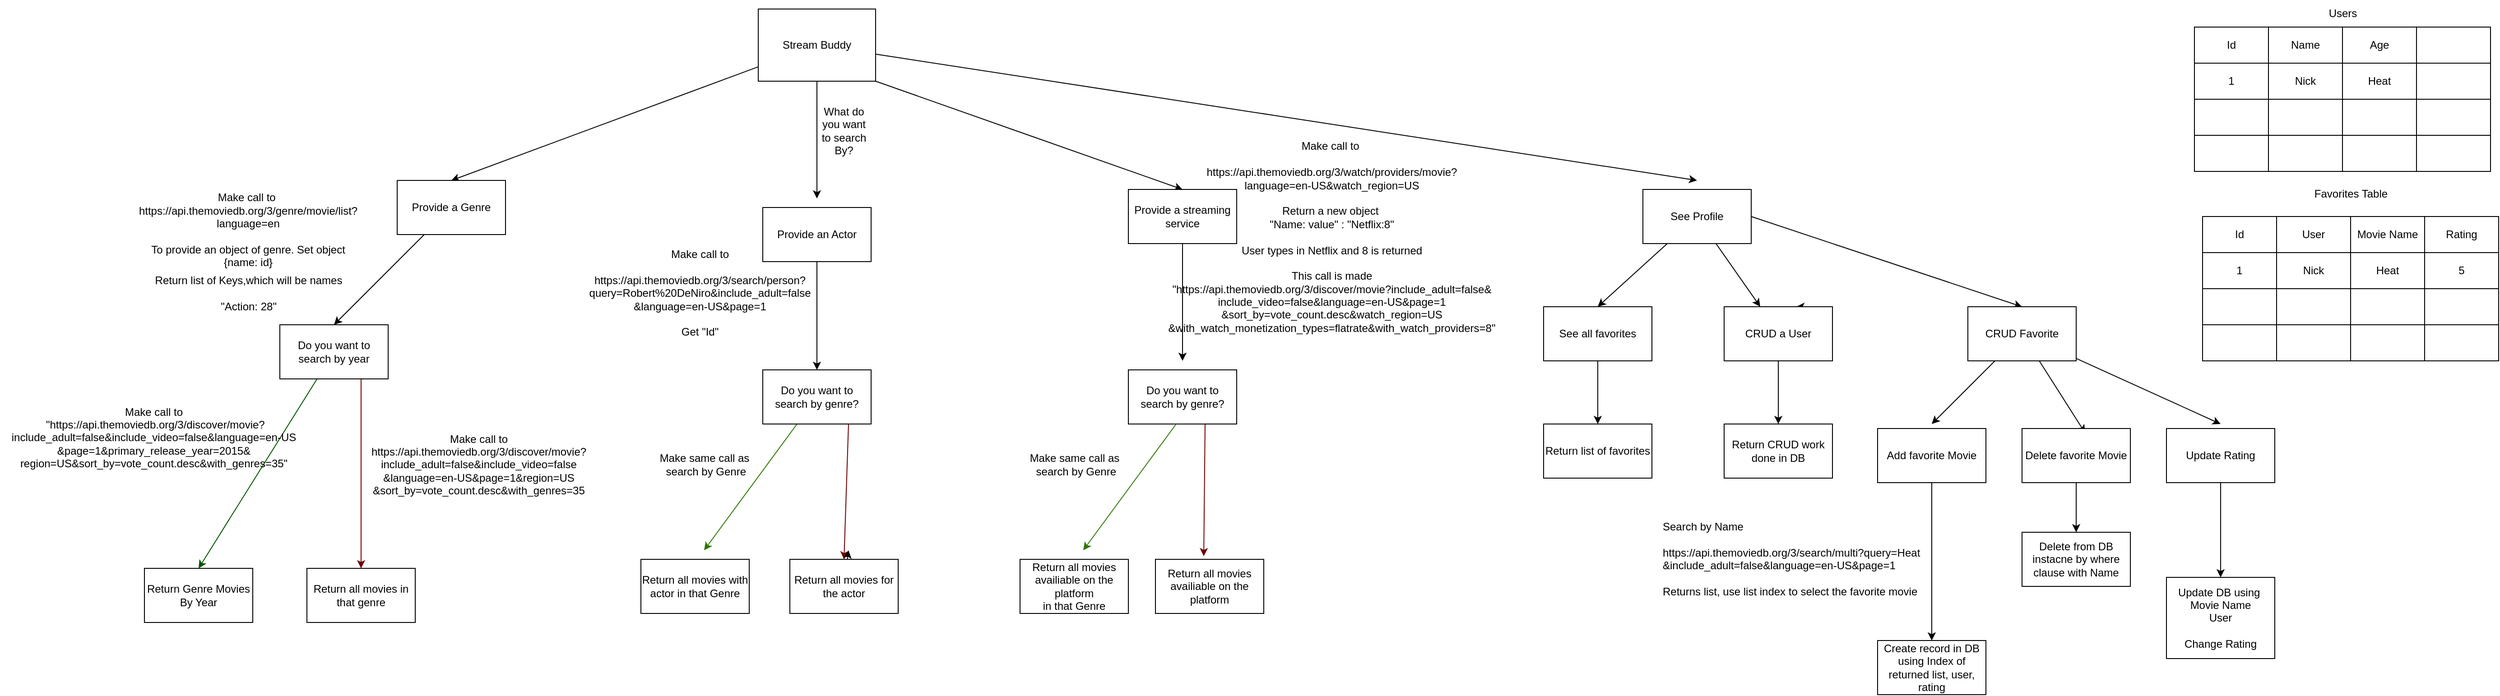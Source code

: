<mxfile>
    <diagram id="S8rPYy8s09RGRuF7k9TE" name="Page-1">
        <mxGraphModel dx="2131" dy="670" grid="1" gridSize="10" guides="1" tooltips="1" connect="1" arrows="1" fold="1" page="0" pageScale="1" pageWidth="850" pageHeight="1100" math="0" shadow="0">
            <root>
                <mxCell id="0"/>
                <mxCell id="1" parent="0"/>
                <mxCell id="37" style="edgeStyle=none;html=1;entryX=0.5;entryY=0;entryDx=0;entryDy=0;" edge="1" parent="1" source="2" target="40">
                    <mxGeometry relative="1" as="geometry">
                        <mxPoint x="290" y="270" as="targetPoint"/>
                    </mxGeometry>
                </mxCell>
                <mxCell id="38" style="edgeStyle=none;html=1;" edge="1" parent="1" source="2">
                    <mxGeometry relative="1" as="geometry">
                        <mxPoint x="395" y="300" as="targetPoint"/>
                    </mxGeometry>
                </mxCell>
                <mxCell id="39" style="edgeStyle=none;html=1;exitX=1;exitY=1;exitDx=0;exitDy=0;entryX=0.5;entryY=0;entryDx=0;entryDy=0;" edge="1" parent="1" source="2" target="42">
                    <mxGeometry relative="1" as="geometry">
                        <mxPoint x="520" y="270" as="targetPoint"/>
                    </mxGeometry>
                </mxCell>
                <mxCell id="95" style="edgeStyle=none;html=1;entryX=0.5;entryY=0;entryDx=0;entryDy=0;" edge="1" parent="1" source="2">
                    <mxGeometry relative="1" as="geometry">
                        <mxPoint x="1370" y="280" as="targetPoint"/>
                    </mxGeometry>
                </mxCell>
                <mxCell id="2" value="Stream Buddy" style="rounded=0;whiteSpace=wrap;html=1;" vertex="1" parent="1">
                    <mxGeometry x="330" y="90" width="130" height="80" as="geometry"/>
                </mxCell>
                <mxCell id="17" style="edgeStyle=none;html=1;entryX=0;entryY=1;entryDx=0;entryDy=0;exitX=0;exitY=1;exitDx=0;exitDy=0;" edge="1" parent="1" source="2" target="2">
                    <mxGeometry relative="1" as="geometry"/>
                </mxCell>
                <mxCell id="36" value="What do you want to search By?&lt;br&gt;" style="text;strokeColor=none;align=center;fillColor=none;html=1;verticalAlign=middle;whiteSpace=wrap;rounded=0;" vertex="1" parent="1">
                    <mxGeometry x="395" y="200" width="60" height="50" as="geometry"/>
                </mxCell>
                <mxCell id="48" style="edgeStyle=none;html=1;entryX=0.5;entryY=0;entryDx=0;entryDy=0;" edge="1" parent="1" source="40" target="47">
                    <mxGeometry relative="1" as="geometry">
                        <mxPoint x="230" y="470" as="targetPoint"/>
                    </mxGeometry>
                </mxCell>
                <mxCell id="40" value="Provide a Genre" style="rounded=0;whiteSpace=wrap;html=1;" vertex="1" parent="1">
                    <mxGeometry x="-70" y="280" width="120" height="60" as="geometry"/>
                </mxCell>
                <mxCell id="80" style="edgeStyle=none;html=1;entryX=0.5;entryY=0;entryDx=0;entryDy=0;" edge="1" parent="1" source="41" target="77">
                    <mxGeometry relative="1" as="geometry"/>
                </mxCell>
                <mxCell id="41" value="Provide an Actor" style="rounded=0;whiteSpace=wrap;html=1;" vertex="1" parent="1">
                    <mxGeometry x="335" y="310" width="120" height="60" as="geometry"/>
                </mxCell>
                <mxCell id="88" style="edgeStyle=none;html=1;exitX=0.5;exitY=1;exitDx=0;exitDy=0;" edge="1" parent="1" source="42">
                    <mxGeometry relative="1" as="geometry">
                        <mxPoint x="800" y="480" as="targetPoint"/>
                    </mxGeometry>
                </mxCell>
                <mxCell id="42" value="Provide a streaming service" style="rounded=0;whiteSpace=wrap;html=1;" vertex="1" parent="1">
                    <mxGeometry x="740" y="290" width="120" height="60" as="geometry"/>
                </mxCell>
                <mxCell id="65" style="edgeStyle=none;html=1;entryX=0.5;entryY=0;entryDx=0;entryDy=0;fillColor=#008a00;strokeColor=#005700;" edge="1" parent="1" source="47" target="67">
                    <mxGeometry relative="1" as="geometry">
                        <mxPoint x="70" y="670" as="targetPoint"/>
                    </mxGeometry>
                </mxCell>
                <mxCell id="70" style="edgeStyle=none;html=1;exitX=0.75;exitY=1;exitDx=0;exitDy=0;entryX=0.5;entryY=0;entryDx=0;entryDy=0;fillColor=#a20025;strokeColor=#6F0000;" edge="1" parent="1" source="47" target="69">
                    <mxGeometry relative="1" as="geometry"/>
                </mxCell>
                <mxCell id="47" value="Do you want to search by year" style="rounded=0;whiteSpace=wrap;html=1;" vertex="1" parent="1">
                    <mxGeometry x="-200" y="440" width="120" height="60" as="geometry"/>
                </mxCell>
                <mxCell id="49" value="Make call to&amp;nbsp;&lt;br&gt;https://api.themoviedb.org/3/genre/movie/list?language=en&lt;br&gt;&lt;br&gt;To provide an object of genre. Set object {name: id}" style="text;strokeColor=none;align=center;fillColor=none;html=1;verticalAlign=middle;whiteSpace=wrap;rounded=0;" vertex="1" parent="1">
                    <mxGeometry x="-320" y="310" width="170" height="50" as="geometry"/>
                </mxCell>
                <mxCell id="51" value="Return list of Keys,which will be names&lt;br&gt;&lt;br&gt;&quot;Action: 28&quot;" style="text;html=1;align=center;verticalAlign=middle;resizable=0;points=[];autosize=1;strokeColor=none;fillColor=none;" vertex="1" parent="1">
                    <mxGeometry x="-350" y="375" width="230" height="60" as="geometry"/>
                </mxCell>
                <mxCell id="67" value="Return Genre Movies By Year" style="rounded=0;whiteSpace=wrap;html=1;" vertex="1" parent="1">
                    <mxGeometry x="-350" y="710" width="120" height="60" as="geometry"/>
                </mxCell>
                <mxCell id="68" value="Make call to&lt;br&gt;&amp;nbsp;&quot;https://api.themoviedb.org/3/discover/movie?&lt;br&gt;include_adult=false&amp;amp;include_video=false&amp;amp;language=en-US&lt;br&gt;&amp;amp;page=1&amp;amp;primary_release_year=2015&amp;amp;&lt;br&gt;region=US&amp;amp;sort_by=vote_count.desc&amp;amp;with_genres=35&quot;" style="text;html=1;align=center;verticalAlign=middle;resizable=0;points=[];autosize=1;strokeColor=none;fillColor=none;" vertex="1" parent="1">
                    <mxGeometry x="-510" y="520" width="340" height="90" as="geometry"/>
                </mxCell>
                <mxCell id="69" value="Return all movies in that genre" style="rounded=0;whiteSpace=wrap;html=1;" vertex="1" parent="1">
                    <mxGeometry x="-170" y="710" width="120" height="60" as="geometry"/>
                </mxCell>
                <mxCell id="72" value="Make call to&lt;br&gt;https://api.themoviedb.org/3/discover/movie?&lt;br&gt;include_adult=false&amp;amp;include_video=false&lt;br&gt;&amp;amp;language=en-US&amp;amp;page=1&amp;amp;region=US&lt;br&gt;&amp;amp;sort_by=vote_count.desc&amp;amp;with_genres=35&lt;br&gt;" style="text;html=1;align=center;verticalAlign=middle;resizable=0;points=[];autosize=1;strokeColor=none;fillColor=none;" vertex="1" parent="1">
                    <mxGeometry x="-110" y="550" width="260" height="90" as="geometry"/>
                </mxCell>
                <mxCell id="75" value="Make call to&lt;br&gt;&lt;br&gt;https://api.themoviedb.org/3/search/person?&lt;br&gt;query=Robert%20DeNiro&amp;amp;include_adult=false&lt;br&gt;&amp;amp;language=en-US&amp;amp;page=1&lt;br&gt;&lt;br&gt;Get &quot;Id&quot;" style="text;html=1;align=center;verticalAlign=middle;resizable=0;points=[];autosize=1;strokeColor=none;fillColor=none;" vertex="1" parent="1">
                    <mxGeometry x="130" y="350" width="270" height="110" as="geometry"/>
                </mxCell>
                <mxCell id="81" style="edgeStyle=none;html=1;fillColor=#60a917;strokeColor=#2D7600;" edge="1" parent="1" source="77">
                    <mxGeometry relative="1" as="geometry">
                        <mxPoint x="270" y="690" as="targetPoint"/>
                    </mxGeometry>
                </mxCell>
                <mxCell id="77" value="Do you want to search by genre?" style="rounded=0;whiteSpace=wrap;html=1;" vertex="1" parent="1">
                    <mxGeometry x="335" y="490" width="120" height="60" as="geometry"/>
                </mxCell>
                <mxCell id="82" value="Return all movies with actor in that Genre" style="rounded=0;whiteSpace=wrap;html=1;" vertex="1" parent="1">
                    <mxGeometry x="200" y="700" width="120" height="60" as="geometry"/>
                </mxCell>
                <mxCell id="83" value="Make same call as&lt;br&gt;&amp;nbsp;search by Genre" style="text;html=1;align=center;verticalAlign=middle;resizable=0;points=[];autosize=1;strokeColor=none;fillColor=none;" vertex="1" parent="1">
                    <mxGeometry x="210" y="575" width="120" height="40" as="geometry"/>
                </mxCell>
                <mxCell id="84" style="edgeStyle=none;html=1;fillColor=#a20025;strokeColor=#6F0000;entryX=0.5;entryY=0;entryDx=0;entryDy=0;" edge="1" parent="1" target="85">
                    <mxGeometry relative="1" as="geometry">
                        <mxPoint x="430" y="550" as="sourcePoint"/>
                        <mxPoint x="430" y="690" as="targetPoint"/>
                    </mxGeometry>
                </mxCell>
                <mxCell id="86" style="edgeStyle=none;html=1;" edge="1" parent="1" source="85">
                    <mxGeometry relative="1" as="geometry">
                        <mxPoint x="430" y="690" as="targetPoint"/>
                    </mxGeometry>
                </mxCell>
                <mxCell id="85" value="Return all movies for the actor" style="rounded=0;whiteSpace=wrap;html=1;" vertex="1" parent="1">
                    <mxGeometry x="365" y="700" width="120" height="60" as="geometry"/>
                </mxCell>
                <mxCell id="87" value="Make call to&amp;nbsp;&lt;br&gt;&lt;br&gt;https://api.themoviedb.org/3/watch/providers/movie?&lt;br&gt;language=en-US&amp;amp;watch_region=US&lt;br&gt;&lt;br&gt;Return a new object&amp;nbsp;&lt;br&gt;&quot;Name: value&quot; : &quot;Netflix:8&quot;&lt;br&gt;&lt;br&gt;User types in Netflix and 8 is returned&lt;br&gt;&lt;br&gt;This call is made&lt;br&gt;&lt;div&gt;&quot;https://api.themoviedb.org/3/discover/movie?include_adult=false&amp;amp;&lt;br&gt;include_video=false&amp;amp;language=en-US&amp;amp;page=1&lt;br&gt;&amp;amp;sort_by=vote_count.desc&amp;amp;watch_region=US&lt;br&gt;&amp;amp;with_watch_monetization_types=flatrate&amp;amp;with_watch_providers=8&quot;&lt;/div&gt;&lt;div&gt;&lt;br&gt;&lt;/div&gt;" style="text;html=1;align=center;verticalAlign=middle;resizable=0;points=[];autosize=1;strokeColor=none;fillColor=none;" vertex="1" parent="1">
                    <mxGeometry x="770" y="230" width="390" height="240" as="geometry"/>
                </mxCell>
                <mxCell id="89" value="Do you want to search by genre?" style="rounded=0;whiteSpace=wrap;html=1;" vertex="1" parent="1">
                    <mxGeometry x="740" y="490" width="120" height="60" as="geometry"/>
                </mxCell>
                <mxCell id="90" value="Make same call as&lt;br&gt;&amp;nbsp;search by Genre" style="text;html=1;align=center;verticalAlign=middle;resizable=0;points=[];autosize=1;strokeColor=none;fillColor=none;" vertex="1" parent="1">
                    <mxGeometry x="620" y="575" width="120" height="40" as="geometry"/>
                </mxCell>
                <mxCell id="91" style="edgeStyle=none;html=1;fillColor=#60a917;strokeColor=#2D7600;" edge="1" parent="1">
                    <mxGeometry relative="1" as="geometry">
                        <mxPoint x="690" y="690" as="targetPoint"/>
                        <mxPoint x="792.941" y="550" as="sourcePoint"/>
                    </mxGeometry>
                </mxCell>
                <mxCell id="92" style="edgeStyle=none;html=1;fillColor=#a20025;strokeColor=#6F0000;entryX=0.446;entryY=-0.058;entryDx=0;entryDy=0;entryPerimeter=0;" edge="1" parent="1" target="94">
                    <mxGeometry relative="1" as="geometry">
                        <mxPoint x="825" y="550" as="sourcePoint"/>
                        <mxPoint x="820" y="680" as="targetPoint"/>
                    </mxGeometry>
                </mxCell>
                <mxCell id="93" value="Return all movies availiable on the platform &lt;br&gt;in that Genre" style="rounded=0;whiteSpace=wrap;html=1;" vertex="1" parent="1">
                    <mxGeometry x="620" y="700" width="120" height="60" as="geometry"/>
                </mxCell>
                <mxCell id="94" value="Return all movies availiable on the platform" style="rounded=0;whiteSpace=wrap;html=1;" vertex="1" parent="1">
                    <mxGeometry x="770" y="700" width="120" height="60" as="geometry"/>
                </mxCell>
                <mxCell id="100" style="edgeStyle=none;html=1;entryX=0.5;entryY=0;entryDx=0;entryDy=0;" edge="1" parent="1" source="98" target="99">
                    <mxGeometry relative="1" as="geometry"/>
                </mxCell>
                <mxCell id="103" style="edgeStyle=none;html=1;" edge="1" parent="1" source="98">
                    <mxGeometry relative="1" as="geometry">
                        <mxPoint x="1440" y="420" as="targetPoint"/>
                    </mxGeometry>
                </mxCell>
                <mxCell id="109" style="edgeStyle=none;html=1;exitX=1;exitY=0.5;exitDx=0;exitDy=0;entryX=0.5;entryY=0;entryDx=0;entryDy=0;" edge="1" parent="1" source="98" target="110">
                    <mxGeometry relative="1" as="geometry">
                        <mxPoint x="1640" y="420" as="targetPoint"/>
                    </mxGeometry>
                </mxCell>
                <mxCell id="98" value="See Profile" style="rounded=0;whiteSpace=wrap;html=1;" vertex="1" parent="1">
                    <mxGeometry x="1310" y="290" width="120" height="60" as="geometry"/>
                </mxCell>
                <mxCell id="101" style="edgeStyle=none;html=1;" edge="1" parent="1" source="99" target="102">
                    <mxGeometry relative="1" as="geometry">
                        <mxPoint x="1260" y="580" as="targetPoint"/>
                    </mxGeometry>
                </mxCell>
                <mxCell id="99" value="See all favorites" style="rounded=0;whiteSpace=wrap;html=1;" vertex="1" parent="1">
                    <mxGeometry x="1200" y="420" width="120" height="60" as="geometry"/>
                </mxCell>
                <mxCell id="102" value="Return list of favorites" style="rounded=0;whiteSpace=wrap;html=1;" vertex="1" parent="1">
                    <mxGeometry x="1200" y="550" width="120" height="60" as="geometry"/>
                </mxCell>
                <mxCell id="106" style="edgeStyle=none;html=1;exitX=0.75;exitY=0;exitDx=0;exitDy=0;" edge="1" parent="1" source="105">
                    <mxGeometry relative="1" as="geometry">
                        <mxPoint x="1480" y="420" as="targetPoint"/>
                    </mxGeometry>
                </mxCell>
                <mxCell id="107" style="edgeStyle=none;html=1;" edge="1" parent="1" source="105" target="108">
                    <mxGeometry relative="1" as="geometry">
                        <mxPoint x="1460" y="560" as="targetPoint"/>
                    </mxGeometry>
                </mxCell>
                <mxCell id="105" value="CRUD a User" style="rounded=0;whiteSpace=wrap;html=1;" vertex="1" parent="1">
                    <mxGeometry x="1400" y="420" width="120" height="60" as="geometry"/>
                </mxCell>
                <mxCell id="108" value="Return CRUD work done in DB" style="rounded=0;whiteSpace=wrap;html=1;" vertex="1" parent="1">
                    <mxGeometry x="1400" y="550" width="120" height="60" as="geometry"/>
                </mxCell>
                <mxCell id="111" style="edgeStyle=none;html=1;" edge="1" parent="1" source="110">
                    <mxGeometry relative="1" as="geometry">
                        <mxPoint x="1630" y="550" as="targetPoint"/>
                    </mxGeometry>
                </mxCell>
                <mxCell id="118" style="edgeStyle=none;html=1;" edge="1" parent="1" source="110">
                    <mxGeometry relative="1" as="geometry">
                        <mxPoint x="1800" y="560" as="targetPoint"/>
                    </mxGeometry>
                </mxCell>
                <mxCell id="123" style="edgeStyle=none;html=1;" edge="1" parent="1" source="110">
                    <mxGeometry relative="1" as="geometry">
                        <mxPoint x="1950" y="550" as="targetPoint"/>
                    </mxGeometry>
                </mxCell>
                <mxCell id="110" value="CRUD Favorite" style="rounded=0;whiteSpace=wrap;html=1;" vertex="1" parent="1">
                    <mxGeometry x="1670" y="420" width="120" height="60" as="geometry"/>
                </mxCell>
                <mxCell id="116" value="" style="edgeStyle=none;html=1;" edge="1" parent="1" source="112" target="115">
                    <mxGeometry relative="1" as="geometry"/>
                </mxCell>
                <mxCell id="112" value="Add favorite Movie" style="rounded=0;whiteSpace=wrap;html=1;" vertex="1" parent="1">
                    <mxGeometry x="1570" y="555" width="120" height="60" as="geometry"/>
                </mxCell>
                <mxCell id="115" value="Create record in DB using Index of returned list, user, rating" style="whiteSpace=wrap;html=1;rounded=0;" vertex="1" parent="1">
                    <mxGeometry x="1570" y="790" width="120" height="60" as="geometry"/>
                </mxCell>
                <UserObject label="Search by Name&lt;br&gt;&lt;br&gt;https://api.themoviedb.org/3/search/multi?query=Heat&lt;br&gt;&amp;amp;include_adult=false&amp;amp;language=en-US&amp;amp;page=1&lt;br&gt;&lt;br&gt;Returns list, use list index to select the favorite movie" link="https://api.themoviedb.org/3/search/multi?query=Heat&amp;include_adult=false&amp;language=en-US&amp;page=1" id="117">
                    <mxCell style="text;whiteSpace=wrap;html=1;" vertex="1" parent="1">
                        <mxGeometry x="1330" y="650" width="290" height="100" as="geometry"/>
                    </mxCell>
                </UserObject>
                <mxCell id="121" style="edgeStyle=none;html=1;" edge="1" parent="1" source="120" target="122">
                    <mxGeometry relative="1" as="geometry">
                        <mxPoint x="1790" y="700" as="targetPoint"/>
                    </mxGeometry>
                </mxCell>
                <mxCell id="120" value="Delete favorite Movie" style="rounded=0;whiteSpace=wrap;html=1;" vertex="1" parent="1">
                    <mxGeometry x="1730" y="555" width="120" height="60" as="geometry"/>
                </mxCell>
                <mxCell id="122" value="Delete from DB instacne by where clause with Name" style="rounded=0;whiteSpace=wrap;html=1;" vertex="1" parent="1">
                    <mxGeometry x="1730" y="670" width="120" height="60" as="geometry"/>
                </mxCell>
                <mxCell id="126" style="edgeStyle=none;html=1;entryX=0.5;entryY=0;entryDx=0;entryDy=0;" edge="1" parent="1" source="124" target="125">
                    <mxGeometry relative="1" as="geometry"/>
                </mxCell>
                <mxCell id="124" value="Update Rating" style="rounded=0;whiteSpace=wrap;html=1;" vertex="1" parent="1">
                    <mxGeometry x="1890" y="555" width="120" height="60" as="geometry"/>
                </mxCell>
                <mxCell id="125" value="Update DB using&amp;nbsp;&lt;br&gt;Movie Name&lt;br&gt;User&lt;br&gt;&lt;br&gt;Change Rating" style="rounded=0;whiteSpace=wrap;html=1;" vertex="1" parent="1">
                    <mxGeometry x="1890" y="720" width="120" height="90" as="geometry"/>
                </mxCell>
                <mxCell id="128" value="" style="shape=table;startSize=0;container=1;collapsible=0;childLayout=tableLayout;" vertex="1" parent="1">
                    <mxGeometry x="1930" y="320" width="328" height="160" as="geometry"/>
                </mxCell>
                <mxCell id="129" value="" style="shape=tableRow;horizontal=0;startSize=0;swimlaneHead=0;swimlaneBody=0;top=0;left=0;bottom=0;right=0;collapsible=0;dropTarget=0;fillColor=none;points=[[0,0.5],[1,0.5]];portConstraint=eastwest;" vertex="1" parent="128">
                    <mxGeometry width="328" height="40" as="geometry"/>
                </mxCell>
                <mxCell id="130" value="Id" style="shape=partialRectangle;html=1;whiteSpace=wrap;connectable=0;overflow=hidden;fillColor=none;top=0;left=0;bottom=0;right=0;pointerEvents=1;" vertex="1" parent="129">
                    <mxGeometry width="82" height="40" as="geometry">
                        <mxRectangle width="82" height="40" as="alternateBounds"/>
                    </mxGeometry>
                </mxCell>
                <mxCell id="131" value="User" style="shape=partialRectangle;html=1;whiteSpace=wrap;connectable=0;overflow=hidden;fillColor=none;top=0;left=0;bottom=0;right=0;pointerEvents=1;" vertex="1" parent="129">
                    <mxGeometry x="82" width="82" height="40" as="geometry">
                        <mxRectangle width="82" height="40" as="alternateBounds"/>
                    </mxGeometry>
                </mxCell>
                <mxCell id="132" value="Movie Name" style="shape=partialRectangle;html=1;whiteSpace=wrap;connectable=0;overflow=hidden;fillColor=none;top=0;left=0;bottom=0;right=0;pointerEvents=1;" vertex="1" parent="129">
                    <mxGeometry x="164" width="82" height="40" as="geometry">
                        <mxRectangle width="82" height="40" as="alternateBounds"/>
                    </mxGeometry>
                </mxCell>
                <mxCell id="133" value="Rating" style="shape=partialRectangle;html=1;whiteSpace=wrap;connectable=0;overflow=hidden;fillColor=none;top=0;left=0;bottom=0;right=0;pointerEvents=1;" vertex="1" parent="129">
                    <mxGeometry x="246" width="82" height="40" as="geometry">
                        <mxRectangle width="82" height="40" as="alternateBounds"/>
                    </mxGeometry>
                </mxCell>
                <mxCell id="135" value="" style="shape=tableRow;horizontal=0;startSize=0;swimlaneHead=0;swimlaneBody=0;top=0;left=0;bottom=0;right=0;collapsible=0;dropTarget=0;fillColor=none;points=[[0,0.5],[1,0.5]];portConstraint=eastwest;" vertex="1" parent="128">
                    <mxGeometry y="40" width="328" height="40" as="geometry"/>
                </mxCell>
                <mxCell id="136" value="1" style="shape=partialRectangle;html=1;whiteSpace=wrap;connectable=0;overflow=hidden;fillColor=none;top=0;left=0;bottom=0;right=0;pointerEvents=1;" vertex="1" parent="135">
                    <mxGeometry width="82" height="40" as="geometry">
                        <mxRectangle width="82" height="40" as="alternateBounds"/>
                    </mxGeometry>
                </mxCell>
                <mxCell id="137" value="Nick" style="shape=partialRectangle;html=1;whiteSpace=wrap;connectable=0;overflow=hidden;fillColor=none;top=0;left=0;bottom=0;right=0;pointerEvents=1;" vertex="1" parent="135">
                    <mxGeometry x="82" width="82" height="40" as="geometry">
                        <mxRectangle width="82" height="40" as="alternateBounds"/>
                    </mxGeometry>
                </mxCell>
                <mxCell id="138" value="Heat" style="shape=partialRectangle;html=1;whiteSpace=wrap;connectable=0;overflow=hidden;fillColor=none;top=0;left=0;bottom=0;right=0;pointerEvents=1;" vertex="1" parent="135">
                    <mxGeometry x="164" width="82" height="40" as="geometry">
                        <mxRectangle width="82" height="40" as="alternateBounds"/>
                    </mxGeometry>
                </mxCell>
                <mxCell id="139" value="5" style="shape=partialRectangle;html=1;whiteSpace=wrap;connectable=0;overflow=hidden;fillColor=none;top=0;left=0;bottom=0;right=0;pointerEvents=1;" vertex="1" parent="135">
                    <mxGeometry x="246" width="82" height="40" as="geometry">
                        <mxRectangle width="82" height="40" as="alternateBounds"/>
                    </mxGeometry>
                </mxCell>
                <mxCell id="141" value="" style="shape=tableRow;horizontal=0;startSize=0;swimlaneHead=0;swimlaneBody=0;top=0;left=0;bottom=0;right=0;collapsible=0;dropTarget=0;fillColor=none;points=[[0,0.5],[1,0.5]];portConstraint=eastwest;" vertex="1" parent="128">
                    <mxGeometry y="80" width="328" height="40" as="geometry"/>
                </mxCell>
                <mxCell id="142" value="" style="shape=partialRectangle;html=1;whiteSpace=wrap;connectable=0;overflow=hidden;fillColor=none;top=0;left=0;bottom=0;right=0;pointerEvents=1;" vertex="1" parent="141">
                    <mxGeometry width="82" height="40" as="geometry">
                        <mxRectangle width="82" height="40" as="alternateBounds"/>
                    </mxGeometry>
                </mxCell>
                <mxCell id="143" value="" style="shape=partialRectangle;html=1;whiteSpace=wrap;connectable=0;overflow=hidden;fillColor=none;top=0;left=0;bottom=0;right=0;pointerEvents=1;" vertex="1" parent="141">
                    <mxGeometry x="82" width="82" height="40" as="geometry">
                        <mxRectangle width="82" height="40" as="alternateBounds"/>
                    </mxGeometry>
                </mxCell>
                <mxCell id="144" value="" style="shape=partialRectangle;html=1;whiteSpace=wrap;connectable=0;overflow=hidden;fillColor=none;top=0;left=0;bottom=0;right=0;pointerEvents=1;" vertex="1" parent="141">
                    <mxGeometry x="164" width="82" height="40" as="geometry">
                        <mxRectangle width="82" height="40" as="alternateBounds"/>
                    </mxGeometry>
                </mxCell>
                <mxCell id="145" value="" style="shape=partialRectangle;html=1;whiteSpace=wrap;connectable=0;overflow=hidden;fillColor=none;top=0;left=0;bottom=0;right=0;pointerEvents=1;" vertex="1" parent="141">
                    <mxGeometry x="246" width="82" height="40" as="geometry">
                        <mxRectangle width="82" height="40" as="alternateBounds"/>
                    </mxGeometry>
                </mxCell>
                <mxCell id="186" style="shape=tableRow;horizontal=0;startSize=0;swimlaneHead=0;swimlaneBody=0;top=0;left=0;bottom=0;right=0;collapsible=0;dropTarget=0;fillColor=none;points=[[0,0.5],[1,0.5]];portConstraint=eastwest;" vertex="1" parent="128">
                    <mxGeometry y="120" width="328" height="40" as="geometry"/>
                </mxCell>
                <mxCell id="187" style="shape=partialRectangle;html=1;whiteSpace=wrap;connectable=0;overflow=hidden;fillColor=none;top=0;left=0;bottom=0;right=0;pointerEvents=1;" vertex="1" parent="186">
                    <mxGeometry width="82" height="40" as="geometry">
                        <mxRectangle width="82" height="40" as="alternateBounds"/>
                    </mxGeometry>
                </mxCell>
                <mxCell id="188" style="shape=partialRectangle;html=1;whiteSpace=wrap;connectable=0;overflow=hidden;fillColor=none;top=0;left=0;bottom=0;right=0;pointerEvents=1;" vertex="1" parent="186">
                    <mxGeometry x="82" width="82" height="40" as="geometry">
                        <mxRectangle width="82" height="40" as="alternateBounds"/>
                    </mxGeometry>
                </mxCell>
                <mxCell id="189" style="shape=partialRectangle;html=1;whiteSpace=wrap;connectable=0;overflow=hidden;fillColor=none;top=0;left=0;bottom=0;right=0;pointerEvents=1;" vertex="1" parent="186">
                    <mxGeometry x="164" width="82" height="40" as="geometry">
                        <mxRectangle width="82" height="40" as="alternateBounds"/>
                    </mxGeometry>
                </mxCell>
                <mxCell id="190" style="shape=partialRectangle;html=1;whiteSpace=wrap;connectable=0;overflow=hidden;fillColor=none;top=0;left=0;bottom=0;right=0;pointerEvents=1;" vertex="1" parent="186">
                    <mxGeometry x="246" width="82" height="40" as="geometry">
                        <mxRectangle width="82" height="40" as="alternateBounds"/>
                    </mxGeometry>
                </mxCell>
                <mxCell id="153" value="Favorites Table" style="text;html=1;align=center;verticalAlign=middle;resizable=0;points=[];autosize=1;strokeColor=none;fillColor=none;" vertex="1" parent="1">
                    <mxGeometry x="2044" y="280" width="100" height="30" as="geometry"/>
                </mxCell>
                <mxCell id="155" value="Users" style="text;html=1;align=center;verticalAlign=middle;resizable=0;points=[];autosize=1;strokeColor=none;fillColor=none;" vertex="1" parent="1">
                    <mxGeometry x="2060" y="80" width="50" height="30" as="geometry"/>
                </mxCell>
                <mxCell id="192" value="" style="shape=table;startSize=0;container=1;collapsible=0;childLayout=tableLayout;" vertex="1" parent="1">
                    <mxGeometry x="1921" y="110" width="328" height="160" as="geometry"/>
                </mxCell>
                <mxCell id="193" value="" style="shape=tableRow;horizontal=0;startSize=0;swimlaneHead=0;swimlaneBody=0;top=0;left=0;bottom=0;right=0;collapsible=0;dropTarget=0;fillColor=none;points=[[0,0.5],[1,0.5]];portConstraint=eastwest;" vertex="1" parent="192">
                    <mxGeometry width="328" height="40" as="geometry"/>
                </mxCell>
                <mxCell id="194" value="Id" style="shape=partialRectangle;html=1;whiteSpace=wrap;connectable=0;overflow=hidden;fillColor=none;top=0;left=0;bottom=0;right=0;pointerEvents=1;" vertex="1" parent="193">
                    <mxGeometry width="82" height="40" as="geometry">
                        <mxRectangle width="82" height="40" as="alternateBounds"/>
                    </mxGeometry>
                </mxCell>
                <mxCell id="195" value="Name" style="shape=partialRectangle;html=1;whiteSpace=wrap;connectable=0;overflow=hidden;fillColor=none;top=0;left=0;bottom=0;right=0;pointerEvents=1;" vertex="1" parent="193">
                    <mxGeometry x="82" width="82" height="40" as="geometry">
                        <mxRectangle width="82" height="40" as="alternateBounds"/>
                    </mxGeometry>
                </mxCell>
                <mxCell id="196" value="Age" style="shape=partialRectangle;html=1;whiteSpace=wrap;connectable=0;overflow=hidden;fillColor=none;top=0;left=0;bottom=0;right=0;pointerEvents=1;" vertex="1" parent="193">
                    <mxGeometry x="164" width="82" height="40" as="geometry">
                        <mxRectangle width="82" height="40" as="alternateBounds"/>
                    </mxGeometry>
                </mxCell>
                <mxCell id="197" value="" style="shape=partialRectangle;html=1;whiteSpace=wrap;connectable=0;overflow=hidden;fillColor=none;top=0;left=0;bottom=0;right=0;pointerEvents=1;" vertex="1" parent="193">
                    <mxGeometry x="246" width="82" height="40" as="geometry">
                        <mxRectangle width="82" height="40" as="alternateBounds"/>
                    </mxGeometry>
                </mxCell>
                <mxCell id="198" value="" style="shape=tableRow;horizontal=0;startSize=0;swimlaneHead=0;swimlaneBody=0;top=0;left=0;bottom=0;right=0;collapsible=0;dropTarget=0;fillColor=none;points=[[0,0.5],[1,0.5]];portConstraint=eastwest;" vertex="1" parent="192">
                    <mxGeometry y="40" width="328" height="40" as="geometry"/>
                </mxCell>
                <mxCell id="199" value="1" style="shape=partialRectangle;html=1;whiteSpace=wrap;connectable=0;overflow=hidden;fillColor=none;top=0;left=0;bottom=0;right=0;pointerEvents=1;" vertex="1" parent="198">
                    <mxGeometry width="82" height="40" as="geometry">
                        <mxRectangle width="82" height="40" as="alternateBounds"/>
                    </mxGeometry>
                </mxCell>
                <mxCell id="200" value="Nick" style="shape=partialRectangle;html=1;whiteSpace=wrap;connectable=0;overflow=hidden;fillColor=none;top=0;left=0;bottom=0;right=0;pointerEvents=1;" vertex="1" parent="198">
                    <mxGeometry x="82" width="82" height="40" as="geometry">
                        <mxRectangle width="82" height="40" as="alternateBounds"/>
                    </mxGeometry>
                </mxCell>
                <mxCell id="201" value="Heat" style="shape=partialRectangle;html=1;whiteSpace=wrap;connectable=0;overflow=hidden;fillColor=none;top=0;left=0;bottom=0;right=0;pointerEvents=1;" vertex="1" parent="198">
                    <mxGeometry x="164" width="82" height="40" as="geometry">
                        <mxRectangle width="82" height="40" as="alternateBounds"/>
                    </mxGeometry>
                </mxCell>
                <mxCell id="202" value="" style="shape=partialRectangle;html=1;whiteSpace=wrap;connectable=0;overflow=hidden;fillColor=none;top=0;left=0;bottom=0;right=0;pointerEvents=1;" vertex="1" parent="198">
                    <mxGeometry x="246" width="82" height="40" as="geometry">
                        <mxRectangle width="82" height="40" as="alternateBounds"/>
                    </mxGeometry>
                </mxCell>
                <mxCell id="203" value="" style="shape=tableRow;horizontal=0;startSize=0;swimlaneHead=0;swimlaneBody=0;top=0;left=0;bottom=0;right=0;collapsible=0;dropTarget=0;fillColor=none;points=[[0,0.5],[1,0.5]];portConstraint=eastwest;" vertex="1" parent="192">
                    <mxGeometry y="80" width="328" height="40" as="geometry"/>
                </mxCell>
                <mxCell id="204" value="" style="shape=partialRectangle;html=1;whiteSpace=wrap;connectable=0;overflow=hidden;fillColor=none;top=0;left=0;bottom=0;right=0;pointerEvents=1;" vertex="1" parent="203">
                    <mxGeometry width="82" height="40" as="geometry">
                        <mxRectangle width="82" height="40" as="alternateBounds"/>
                    </mxGeometry>
                </mxCell>
                <mxCell id="205" value="" style="shape=partialRectangle;html=1;whiteSpace=wrap;connectable=0;overflow=hidden;fillColor=none;top=0;left=0;bottom=0;right=0;pointerEvents=1;" vertex="1" parent="203">
                    <mxGeometry x="82" width="82" height="40" as="geometry">
                        <mxRectangle width="82" height="40" as="alternateBounds"/>
                    </mxGeometry>
                </mxCell>
                <mxCell id="206" value="" style="shape=partialRectangle;html=1;whiteSpace=wrap;connectable=0;overflow=hidden;fillColor=none;top=0;left=0;bottom=0;right=0;pointerEvents=1;" vertex="1" parent="203">
                    <mxGeometry x="164" width="82" height="40" as="geometry">
                        <mxRectangle width="82" height="40" as="alternateBounds"/>
                    </mxGeometry>
                </mxCell>
                <mxCell id="207" value="" style="shape=partialRectangle;html=1;whiteSpace=wrap;connectable=0;overflow=hidden;fillColor=none;top=0;left=0;bottom=0;right=0;pointerEvents=1;" vertex="1" parent="203">
                    <mxGeometry x="246" width="82" height="40" as="geometry">
                        <mxRectangle width="82" height="40" as="alternateBounds"/>
                    </mxGeometry>
                </mxCell>
                <mxCell id="208" style="shape=tableRow;horizontal=0;startSize=0;swimlaneHead=0;swimlaneBody=0;top=0;left=0;bottom=0;right=0;collapsible=0;dropTarget=0;fillColor=none;points=[[0,0.5],[1,0.5]];portConstraint=eastwest;" vertex="1" parent="192">
                    <mxGeometry y="120" width="328" height="40" as="geometry"/>
                </mxCell>
                <mxCell id="209" style="shape=partialRectangle;html=1;whiteSpace=wrap;connectable=0;overflow=hidden;fillColor=none;top=0;left=0;bottom=0;right=0;pointerEvents=1;" vertex="1" parent="208">
                    <mxGeometry width="82" height="40" as="geometry">
                        <mxRectangle width="82" height="40" as="alternateBounds"/>
                    </mxGeometry>
                </mxCell>
                <mxCell id="210" style="shape=partialRectangle;html=1;whiteSpace=wrap;connectable=0;overflow=hidden;fillColor=none;top=0;left=0;bottom=0;right=0;pointerEvents=1;" vertex="1" parent="208">
                    <mxGeometry x="82" width="82" height="40" as="geometry">
                        <mxRectangle width="82" height="40" as="alternateBounds"/>
                    </mxGeometry>
                </mxCell>
                <mxCell id="211" style="shape=partialRectangle;html=1;whiteSpace=wrap;connectable=0;overflow=hidden;fillColor=none;top=0;left=0;bottom=0;right=0;pointerEvents=1;" vertex="1" parent="208">
                    <mxGeometry x="164" width="82" height="40" as="geometry">
                        <mxRectangle width="82" height="40" as="alternateBounds"/>
                    </mxGeometry>
                </mxCell>
                <mxCell id="212" style="shape=partialRectangle;html=1;whiteSpace=wrap;connectable=0;overflow=hidden;fillColor=none;top=0;left=0;bottom=0;right=0;pointerEvents=1;" vertex="1" parent="208">
                    <mxGeometry x="246" width="82" height="40" as="geometry">
                        <mxRectangle width="82" height="40" as="alternateBounds"/>
                    </mxGeometry>
                </mxCell>
            </root>
        </mxGraphModel>
    </diagram>
</mxfile>